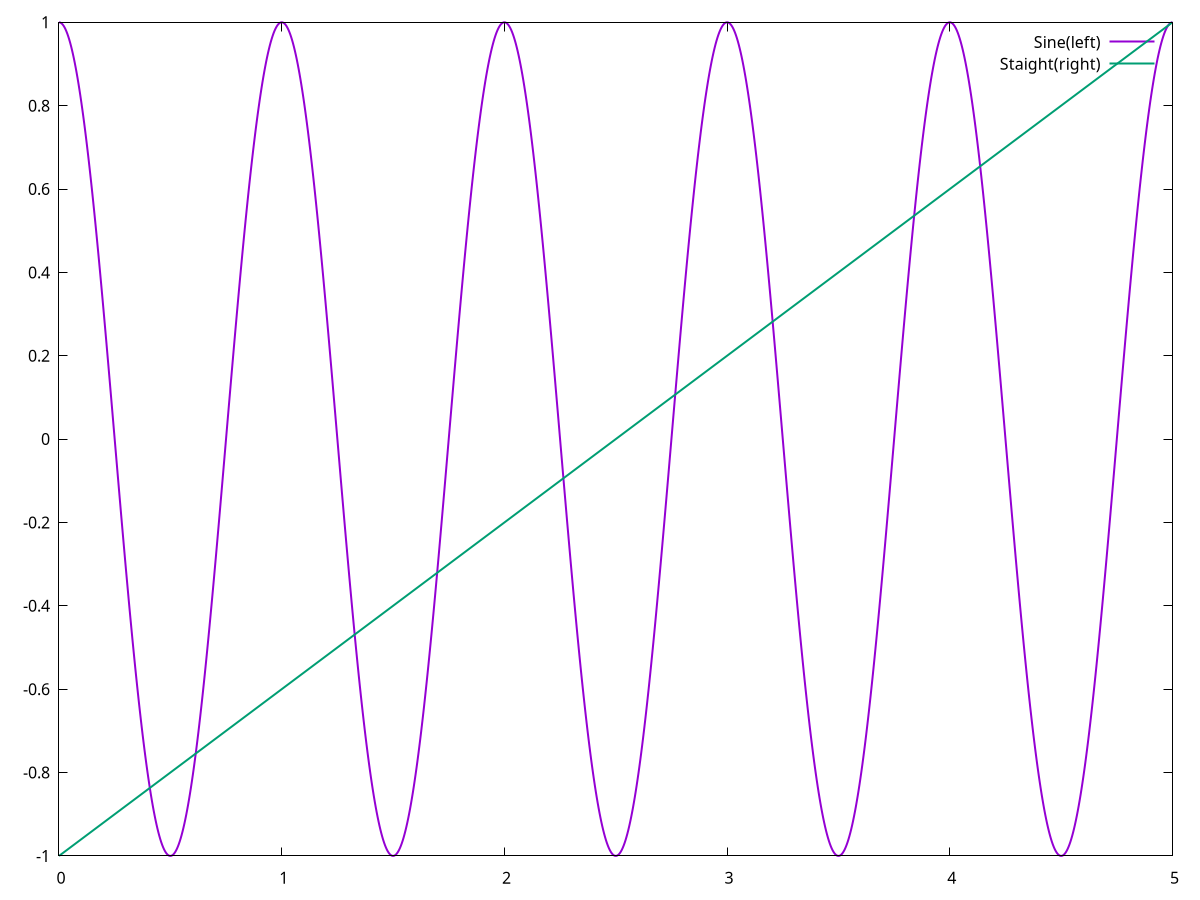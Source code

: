 f1(x) = 500 * x
f2(x) = cos(2 * pi * x)
set xrange [0:5]
set samples 1200
plot f2(x) w lines axis x1y1 lw 2 t 'Sine(left)', f1(x) w lines axis x1y2 lw 2 t 'Staight(right)'